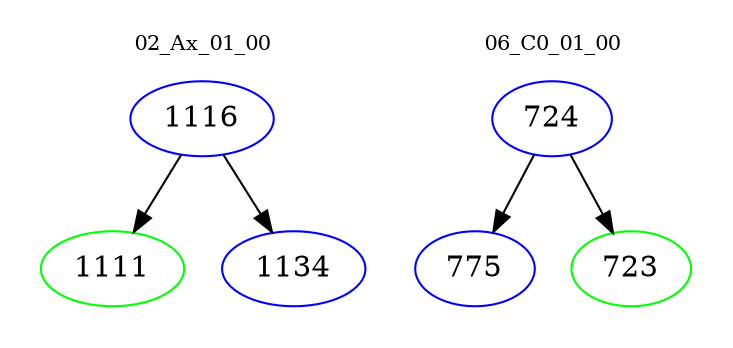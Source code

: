 digraph{
subgraph cluster_0 {
color = white
label = "02_Ax_01_00";
fontsize=10;
T0_1116 [label="1116", color="blue"]
T0_1116 -> T0_1111 [color="black"]
T0_1111 [label="1111", color="green"]
T0_1116 -> T0_1134 [color="black"]
T0_1134 [label="1134", color="blue"]
}
subgraph cluster_1 {
color = white
label = "06_C0_01_00";
fontsize=10;
T1_724 [label="724", color="blue"]
T1_724 -> T1_775 [color="black"]
T1_775 [label="775", color="blue"]
T1_724 -> T1_723 [color="black"]
T1_723 [label="723", color="green"]
}
}
